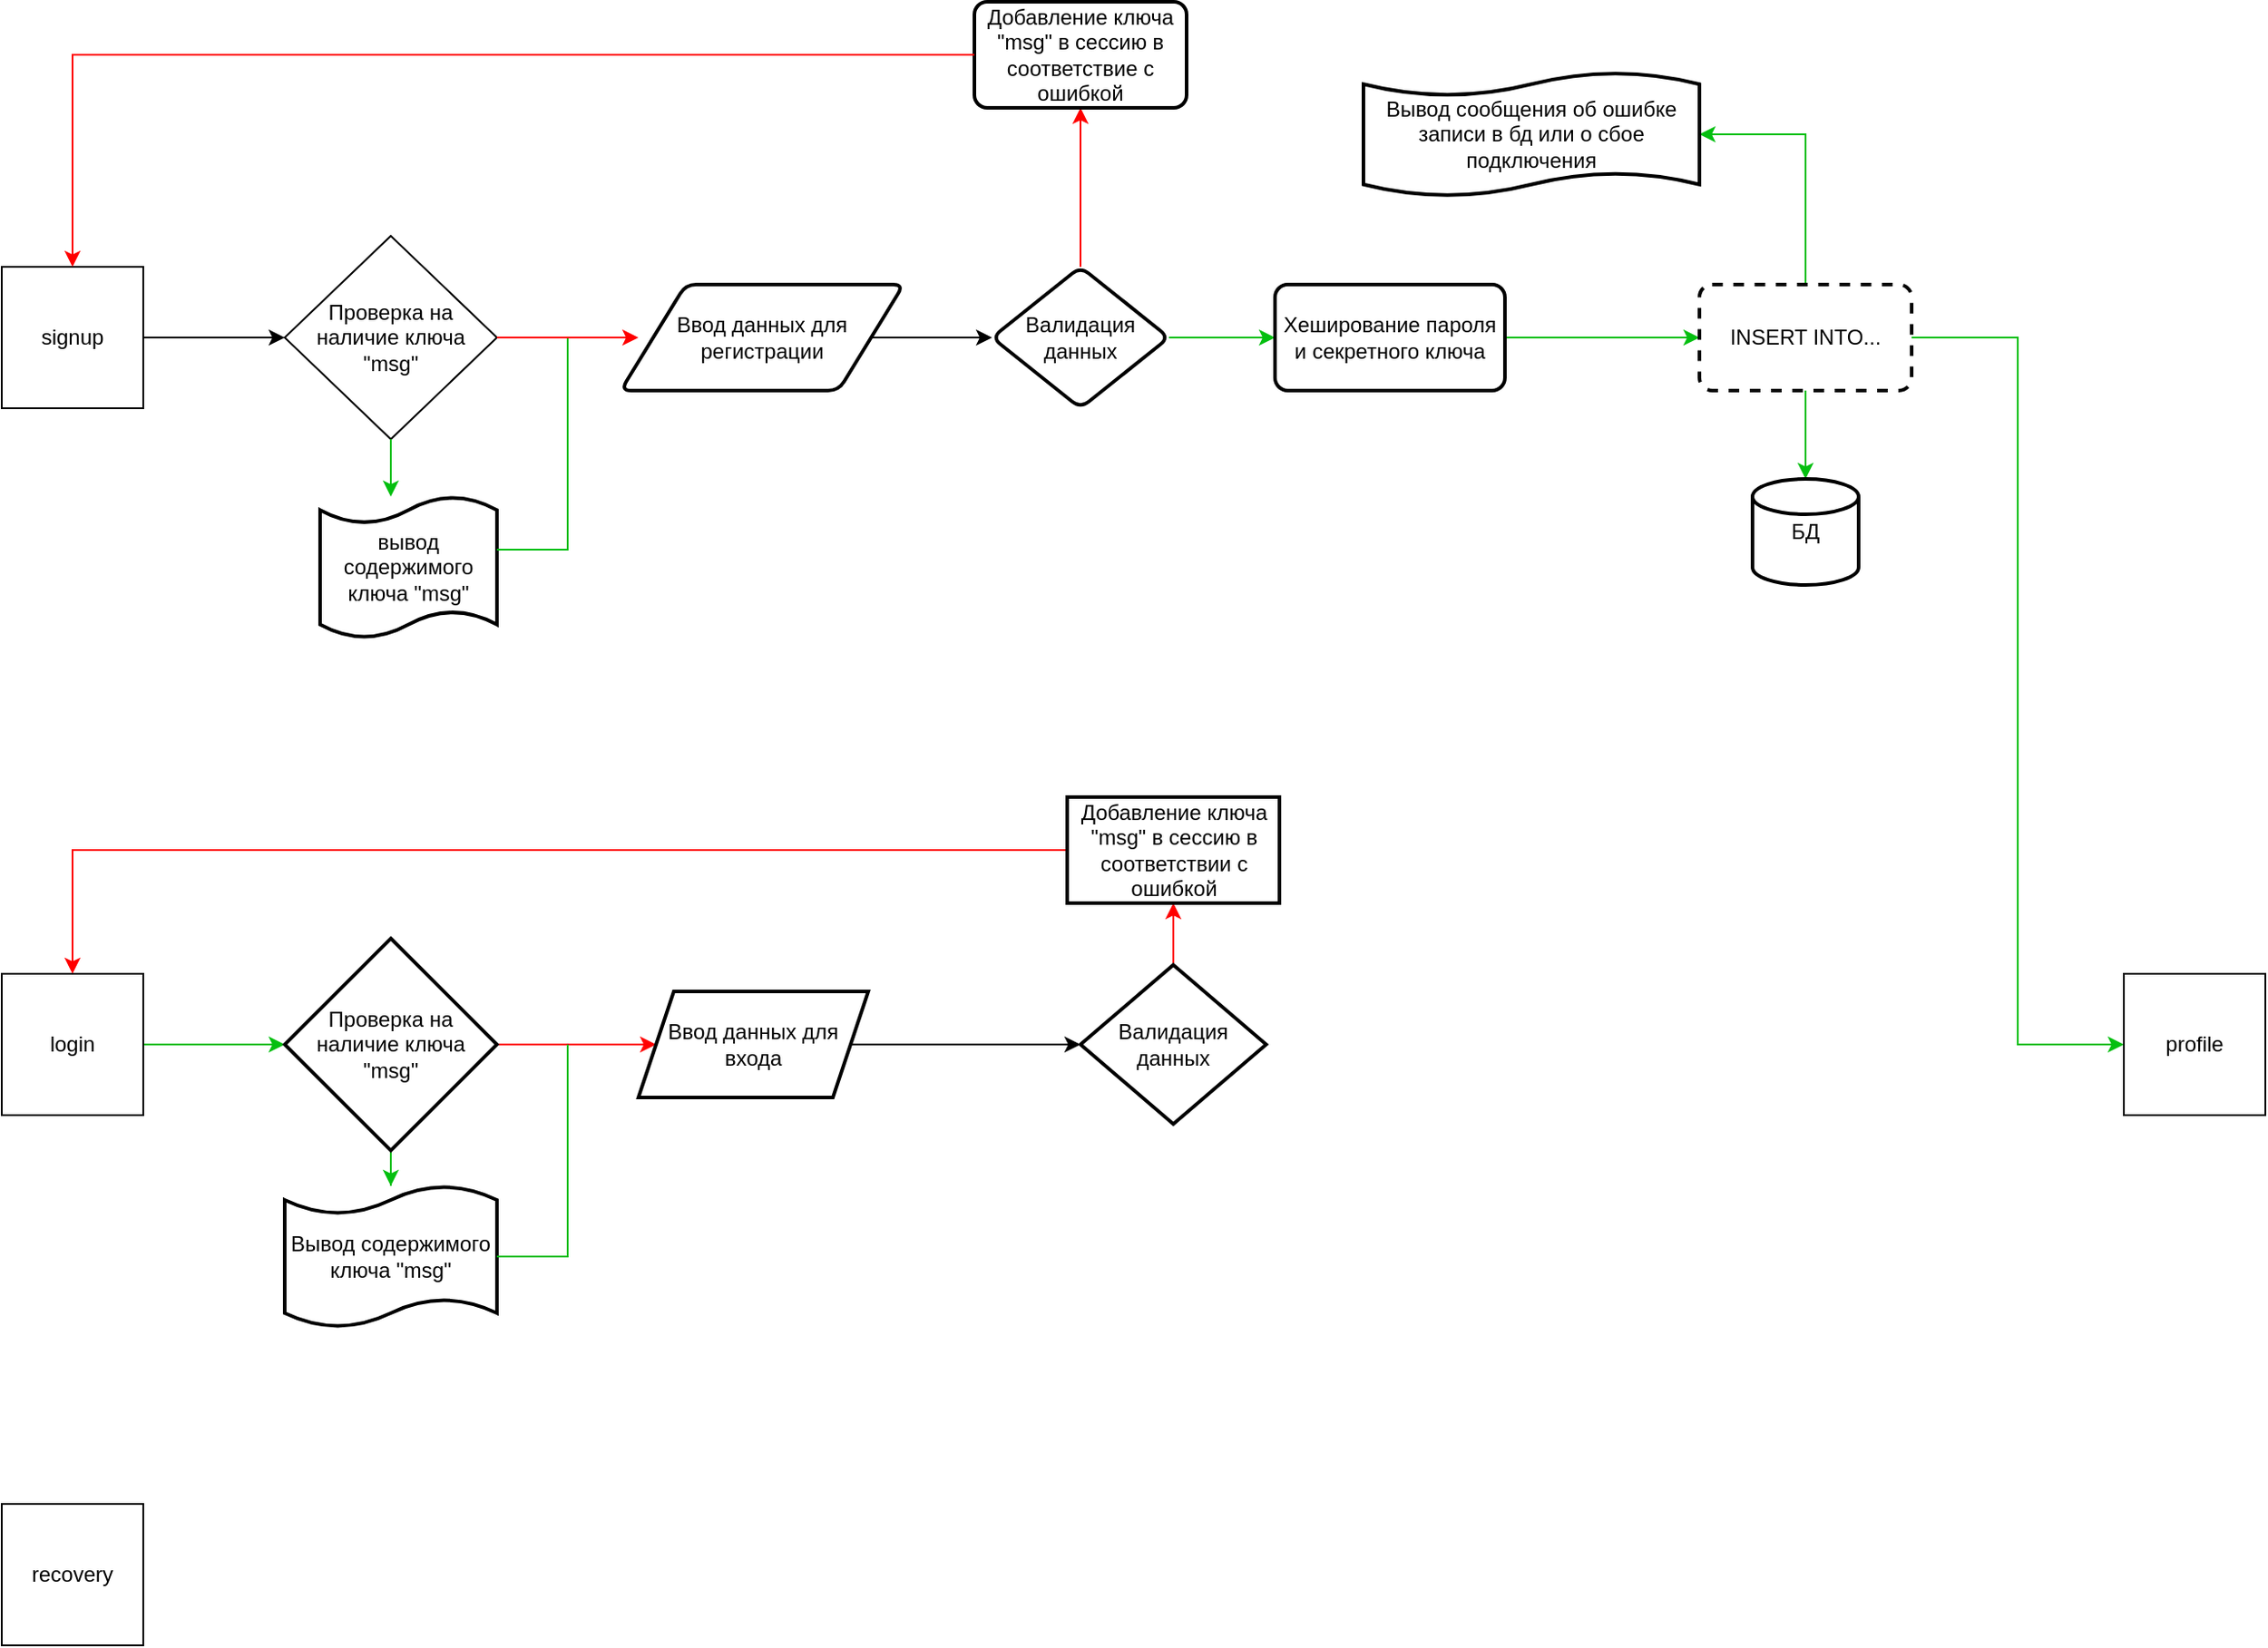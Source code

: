 <mxfile version="20.5.0" type="github">
  <diagram id="jumFTKBNU3ek5qj8tCCc" name="Страница 1">
    <mxGraphModel dx="1348" dy="773" grid="1" gridSize="10" guides="1" tooltips="1" connect="1" arrows="1" fold="1" page="1" pageScale="1" pageWidth="1169" pageHeight="827" math="0" shadow="0">
      <root>
        <mxCell id="0" />
        <mxCell id="1" parent="0" />
        <mxCell id="IotK319sl3dYngyr4wlI-1" value="signup" style="whiteSpace=wrap;html=1;aspect=fixed;" vertex="1" parent="1">
          <mxGeometry x="40" y="200" width="80" height="80" as="geometry" />
        </mxCell>
        <mxCell id="IotK319sl3dYngyr4wlI-3" value="recovery" style="whiteSpace=wrap;html=1;aspect=fixed;" vertex="1" parent="1">
          <mxGeometry x="40" y="900" width="80" height="80" as="geometry" />
        </mxCell>
        <mxCell id="IotK319sl3dYngyr4wlI-42" style="edgeStyle=orthogonalEdgeStyle;rounded=0;orthogonalLoop=1;jettySize=auto;html=1;exitX=1;exitY=0.5;exitDx=0;exitDy=0;strokeColor=#04BF10;" edge="1" parent="1" source="IotK319sl3dYngyr4wlI-4">
          <mxGeometry relative="1" as="geometry">
            <mxPoint x="200" y="640" as="targetPoint" />
          </mxGeometry>
        </mxCell>
        <mxCell id="IotK319sl3dYngyr4wlI-4" value="login" style="whiteSpace=wrap;html=1;aspect=fixed;" vertex="1" parent="1">
          <mxGeometry x="40" y="600" width="80" height="80" as="geometry" />
        </mxCell>
        <mxCell id="IotK319sl3dYngyr4wlI-5" value="" style="endArrow=classic;html=1;rounded=0;" edge="1" parent="1">
          <mxGeometry width="50" height="50" relative="1" as="geometry">
            <mxPoint x="120" y="240" as="sourcePoint" />
            <mxPoint x="200" y="240" as="targetPoint" />
            <Array as="points">
              <mxPoint x="120" y="240" />
            </Array>
          </mxGeometry>
        </mxCell>
        <mxCell id="IotK319sl3dYngyr4wlI-6" value="Проверка на наличие ключа &quot;msg&quot;" style="rhombus;whiteSpace=wrap;html=1;" vertex="1" parent="1">
          <mxGeometry x="200" y="182.5" width="120" height="115" as="geometry" />
        </mxCell>
        <mxCell id="IotK319sl3dYngyr4wlI-7" value="" style="endArrow=classic;html=1;rounded=0;exitX=0.5;exitY=1;exitDx=0;exitDy=0;fillColor=#dae8fc;strokeColor=#04BF10;" edge="1" parent="1" source="IotK319sl3dYngyr4wlI-6">
          <mxGeometry width="50" height="50" relative="1" as="geometry">
            <mxPoint x="410" y="370" as="sourcePoint" />
            <mxPoint x="260" y="330" as="targetPoint" />
            <Array as="points" />
          </mxGeometry>
        </mxCell>
        <mxCell id="IotK319sl3dYngyr4wlI-9" value="вывод содержимого ключа &quot;msg&quot;" style="shape=tape;whiteSpace=wrap;html=1;strokeWidth=2;size=0.19" vertex="1" parent="1">
          <mxGeometry x="220" y="330" width="100" height="80" as="geometry" />
        </mxCell>
        <mxCell id="IotK319sl3dYngyr4wlI-10" value="" style="endArrow=none;html=1;rounded=0;strokeColor=#04BF10;" edge="1" parent="1">
          <mxGeometry width="50" height="50" relative="1" as="geometry">
            <mxPoint x="320" y="360" as="sourcePoint" />
            <mxPoint x="360" y="240" as="targetPoint" />
            <Array as="points">
              <mxPoint x="360" y="360" />
            </Array>
          </mxGeometry>
        </mxCell>
        <mxCell id="IotK319sl3dYngyr4wlI-11" value="" style="endArrow=classic;html=1;rounded=0;exitX=1;exitY=0.5;exitDx=0;exitDy=0;strokeColor=#FF0000;" edge="1" parent="1" source="IotK319sl3dYngyr4wlI-6">
          <mxGeometry width="50" height="50" relative="1" as="geometry">
            <mxPoint x="410" y="350" as="sourcePoint" />
            <mxPoint x="400" y="240" as="targetPoint" />
          </mxGeometry>
        </mxCell>
        <mxCell id="IotK319sl3dYngyr4wlI-16" value="" style="edgeStyle=orthogonalEdgeStyle;rounded=0;orthogonalLoop=1;jettySize=auto;html=1;" edge="1" parent="1" source="IotK319sl3dYngyr4wlI-13">
          <mxGeometry relative="1" as="geometry">
            <mxPoint x="600" y="240" as="targetPoint" />
          </mxGeometry>
        </mxCell>
        <mxCell id="IotK319sl3dYngyr4wlI-13" value="Ввод данных для регистрации" style="shape=parallelogram;html=1;strokeWidth=2;perimeter=parallelogramPerimeter;whiteSpace=wrap;rounded=1;arcSize=12;size=0.23;" vertex="1" parent="1">
          <mxGeometry x="390" y="210" width="160" height="60" as="geometry" />
        </mxCell>
        <mxCell id="IotK319sl3dYngyr4wlI-18" value="" style="edgeStyle=orthogonalEdgeStyle;rounded=0;orthogonalLoop=1;jettySize=auto;html=1;strokeColor=#FF0000;" edge="1" parent="1" source="IotK319sl3dYngyr4wlI-15" target="IotK319sl3dYngyr4wlI-17">
          <mxGeometry relative="1" as="geometry" />
        </mxCell>
        <mxCell id="IotK319sl3dYngyr4wlI-38" style="edgeStyle=orthogonalEdgeStyle;rounded=0;orthogonalLoop=1;jettySize=auto;html=1;exitX=1;exitY=0.5;exitDx=0;exitDy=0;entryX=0;entryY=0.5;entryDx=0;entryDy=0;strokeColor=#04BF10;" edge="1" parent="1" source="IotK319sl3dYngyr4wlI-15" target="IotK319sl3dYngyr4wlI-20">
          <mxGeometry relative="1" as="geometry" />
        </mxCell>
        <mxCell id="IotK319sl3dYngyr4wlI-15" value="Валидация данных" style="rhombus;whiteSpace=wrap;html=1;strokeWidth=2;rounded=1;arcSize=12;" vertex="1" parent="1">
          <mxGeometry x="600" y="200" width="100" height="80" as="geometry" />
        </mxCell>
        <mxCell id="IotK319sl3dYngyr4wlI-17" value="Добавление ключа &quot;msg&quot; в сессию в соответствие с ошибкой" style="whiteSpace=wrap;html=1;strokeWidth=2;rounded=1;arcSize=12;" vertex="1" parent="1">
          <mxGeometry x="590" y="50" width="120" height="60" as="geometry" />
        </mxCell>
        <mxCell id="IotK319sl3dYngyr4wlI-19" value="" style="endArrow=classic;html=1;rounded=0;strokeColor=#FF0000;exitX=0;exitY=0.5;exitDx=0;exitDy=0;" edge="1" parent="1" source="IotK319sl3dYngyr4wlI-17">
          <mxGeometry width="50" height="50" relative="1" as="geometry">
            <mxPoint x="590" y="200" as="sourcePoint" />
            <mxPoint x="80" y="200" as="targetPoint" />
            <Array as="points">
              <mxPoint x="80" y="80" />
            </Array>
          </mxGeometry>
        </mxCell>
        <mxCell id="IotK319sl3dYngyr4wlI-39" style="edgeStyle=orthogonalEdgeStyle;rounded=0;orthogonalLoop=1;jettySize=auto;html=1;exitX=1;exitY=0.5;exitDx=0;exitDy=0;entryX=0;entryY=0.5;entryDx=0;entryDy=0;strokeColor=#04BF10;" edge="1" parent="1" source="IotK319sl3dYngyr4wlI-20" target="IotK319sl3dYngyr4wlI-24">
          <mxGeometry relative="1" as="geometry" />
        </mxCell>
        <mxCell id="IotK319sl3dYngyr4wlI-20" value="Хеширование пароля и секретного ключа" style="whiteSpace=wrap;html=1;strokeWidth=2;rounded=1;arcSize=12;" vertex="1" parent="1">
          <mxGeometry x="760" y="210" width="130" height="60" as="geometry" />
        </mxCell>
        <mxCell id="IotK319sl3dYngyr4wlI-34" value="" style="edgeStyle=orthogonalEdgeStyle;rounded=0;orthogonalLoop=1;jettySize=auto;html=1;strokeColor=#04BF10;entryX=0;entryY=0.5;entryDx=0;entryDy=0;" edge="1" parent="1" source="IotK319sl3dYngyr4wlI-24" target="IotK319sl3dYngyr4wlI-36">
          <mxGeometry relative="1" as="geometry">
            <mxPoint x="790" y="470" as="targetPoint" />
          </mxGeometry>
        </mxCell>
        <mxCell id="IotK319sl3dYngyr4wlI-40" style="edgeStyle=orthogonalEdgeStyle;rounded=0;orthogonalLoop=1;jettySize=auto;html=1;exitX=0.5;exitY=0;exitDx=0;exitDy=0;entryX=1;entryY=0.5;entryDx=0;entryDy=0;entryPerimeter=0;strokeColor=#04BF10;" edge="1" parent="1" source="IotK319sl3dYngyr4wlI-24" target="IotK319sl3dYngyr4wlI-30">
          <mxGeometry relative="1" as="geometry" />
        </mxCell>
        <mxCell id="IotK319sl3dYngyr4wlI-41" style="edgeStyle=orthogonalEdgeStyle;rounded=0;orthogonalLoop=1;jettySize=auto;html=1;exitX=0.5;exitY=1;exitDx=0;exitDy=0;entryX=0.5;entryY=0;entryDx=0;entryDy=0;entryPerimeter=0;strokeColor=#04BF10;" edge="1" parent="1" source="IotK319sl3dYngyr4wlI-24" target="IotK319sl3dYngyr4wlI-28">
          <mxGeometry relative="1" as="geometry" />
        </mxCell>
        <mxCell id="IotK319sl3dYngyr4wlI-24" value="INSERT INTO..." style="whiteSpace=wrap;html=1;strokeWidth=2;rounded=1;arcSize=12;dashed=1;" vertex="1" parent="1">
          <mxGeometry x="1000" y="210" width="120" height="60" as="geometry" />
        </mxCell>
        <mxCell id="IotK319sl3dYngyr4wlI-28" value="БД" style="strokeWidth=2;html=1;shape=mxgraph.flowchart.database;whiteSpace=wrap;" vertex="1" parent="1">
          <mxGeometry x="1030" y="320" width="60" height="60" as="geometry" />
        </mxCell>
        <mxCell id="IotK319sl3dYngyr4wlI-30" value="Вывод сообщения об ошибке записи в бд или о сбое подключения" style="shape=tape;whiteSpace=wrap;html=1;strokeWidth=2;size=0.19" vertex="1" parent="1">
          <mxGeometry x="810" y="90" width="190" height="70" as="geometry" />
        </mxCell>
        <mxCell id="IotK319sl3dYngyr4wlI-36" value="profile" style="whiteSpace=wrap;html=1;aspect=fixed;" vertex="1" parent="1">
          <mxGeometry x="1240" y="600" width="80" height="80" as="geometry" />
        </mxCell>
        <mxCell id="IotK319sl3dYngyr4wlI-45" value="" style="edgeStyle=orthogonalEdgeStyle;rounded=0;orthogonalLoop=1;jettySize=auto;html=1;strokeColor=#04BF10;" edge="1" parent="1" source="IotK319sl3dYngyr4wlI-43" target="IotK319sl3dYngyr4wlI-44">
          <mxGeometry relative="1" as="geometry" />
        </mxCell>
        <mxCell id="IotK319sl3dYngyr4wlI-47" value="" style="edgeStyle=orthogonalEdgeStyle;rounded=0;orthogonalLoop=1;jettySize=auto;html=1;strokeColor=#FF0000;" edge="1" parent="1" source="IotK319sl3dYngyr4wlI-43" target="IotK319sl3dYngyr4wlI-46">
          <mxGeometry relative="1" as="geometry" />
        </mxCell>
        <mxCell id="IotK319sl3dYngyr4wlI-43" value="Проверка на наличие ключа &quot;msg&quot;" style="strokeWidth=2;html=1;shape=mxgraph.flowchart.decision;whiteSpace=wrap;" vertex="1" parent="1">
          <mxGeometry x="200" y="580" width="120" height="120" as="geometry" />
        </mxCell>
        <mxCell id="IotK319sl3dYngyr4wlI-44" value="Вывод содержимого ключа &quot;msg&quot;" style="shape=tape;whiteSpace=wrap;html=1;strokeWidth=2;size=0.2;" vertex="1" parent="1">
          <mxGeometry x="200" y="720" width="120" height="80" as="geometry" />
        </mxCell>
        <mxCell id="IotK319sl3dYngyr4wlI-50" value="" style="edgeStyle=orthogonalEdgeStyle;rounded=0;orthogonalLoop=1;jettySize=auto;html=1;strokeColor=#000000;" edge="1" parent="1" source="IotK319sl3dYngyr4wlI-46" target="IotK319sl3dYngyr4wlI-49">
          <mxGeometry relative="1" as="geometry" />
        </mxCell>
        <mxCell id="IotK319sl3dYngyr4wlI-46" value="Ввод данных для входа" style="shape=parallelogram;perimeter=parallelogramPerimeter;whiteSpace=wrap;html=1;fixedSize=1;strokeWidth=2;" vertex="1" parent="1">
          <mxGeometry x="400" y="610" width="130" height="60" as="geometry" />
        </mxCell>
        <mxCell id="IotK319sl3dYngyr4wlI-48" value="" style="endArrow=none;html=1;rounded=0;strokeColor=#04BF10;" edge="1" parent="1">
          <mxGeometry width="50" height="50" relative="1" as="geometry">
            <mxPoint x="320" y="760" as="sourcePoint" />
            <mxPoint x="360" y="640" as="targetPoint" />
            <Array as="points">
              <mxPoint x="360" y="760" />
            </Array>
          </mxGeometry>
        </mxCell>
        <mxCell id="IotK319sl3dYngyr4wlI-52" value="" style="edgeStyle=orthogonalEdgeStyle;rounded=0;orthogonalLoop=1;jettySize=auto;html=1;strokeColor=#FF0000;" edge="1" parent="1" source="IotK319sl3dYngyr4wlI-49" target="IotK319sl3dYngyr4wlI-51">
          <mxGeometry relative="1" as="geometry" />
        </mxCell>
        <mxCell id="IotK319sl3dYngyr4wlI-49" value="Валидация данных" style="rhombus;whiteSpace=wrap;html=1;strokeWidth=2;" vertex="1" parent="1">
          <mxGeometry x="650" y="595" width="105" height="90" as="geometry" />
        </mxCell>
        <mxCell id="IotK319sl3dYngyr4wlI-53" style="edgeStyle=orthogonalEdgeStyle;rounded=0;orthogonalLoop=1;jettySize=auto;html=1;exitX=0;exitY=0.5;exitDx=0;exitDy=0;entryX=0.5;entryY=0;entryDx=0;entryDy=0;strokeColor=#FF0000;" edge="1" parent="1" source="IotK319sl3dYngyr4wlI-51" target="IotK319sl3dYngyr4wlI-4">
          <mxGeometry relative="1" as="geometry" />
        </mxCell>
        <mxCell id="IotK319sl3dYngyr4wlI-51" value="Добавление ключа &quot;msg&quot; в сессию в соответствии с ошибкой" style="whiteSpace=wrap;html=1;strokeWidth=2;" vertex="1" parent="1">
          <mxGeometry x="642.5" y="500" width="120" height="60" as="geometry" />
        </mxCell>
      </root>
    </mxGraphModel>
  </diagram>
</mxfile>
